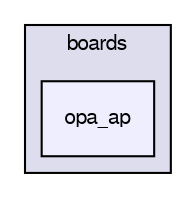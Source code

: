 digraph "sw/airborne/boards/opa_ap" {
  compound=true
  node [ fontsize="10", fontname="FreeSans"];
  edge [ labelfontsize="10", labelfontname="FreeSans"];
  subgraph clusterdir_e030268cd18297cf6282390f76bfcf7f {
    graph [ bgcolor="#ddddee", pencolor="black", label="boards" fontname="FreeSans", fontsize="10", URL="dir_e030268cd18297cf6282390f76bfcf7f.html"]
  dir_9749bdb0f197d170789914bb8b6d9688 [shape=box, label="opa_ap", style="filled", fillcolor="#eeeeff", pencolor="black", URL="dir_9749bdb0f197d170789914bb8b6d9688.html"];
  }
}
